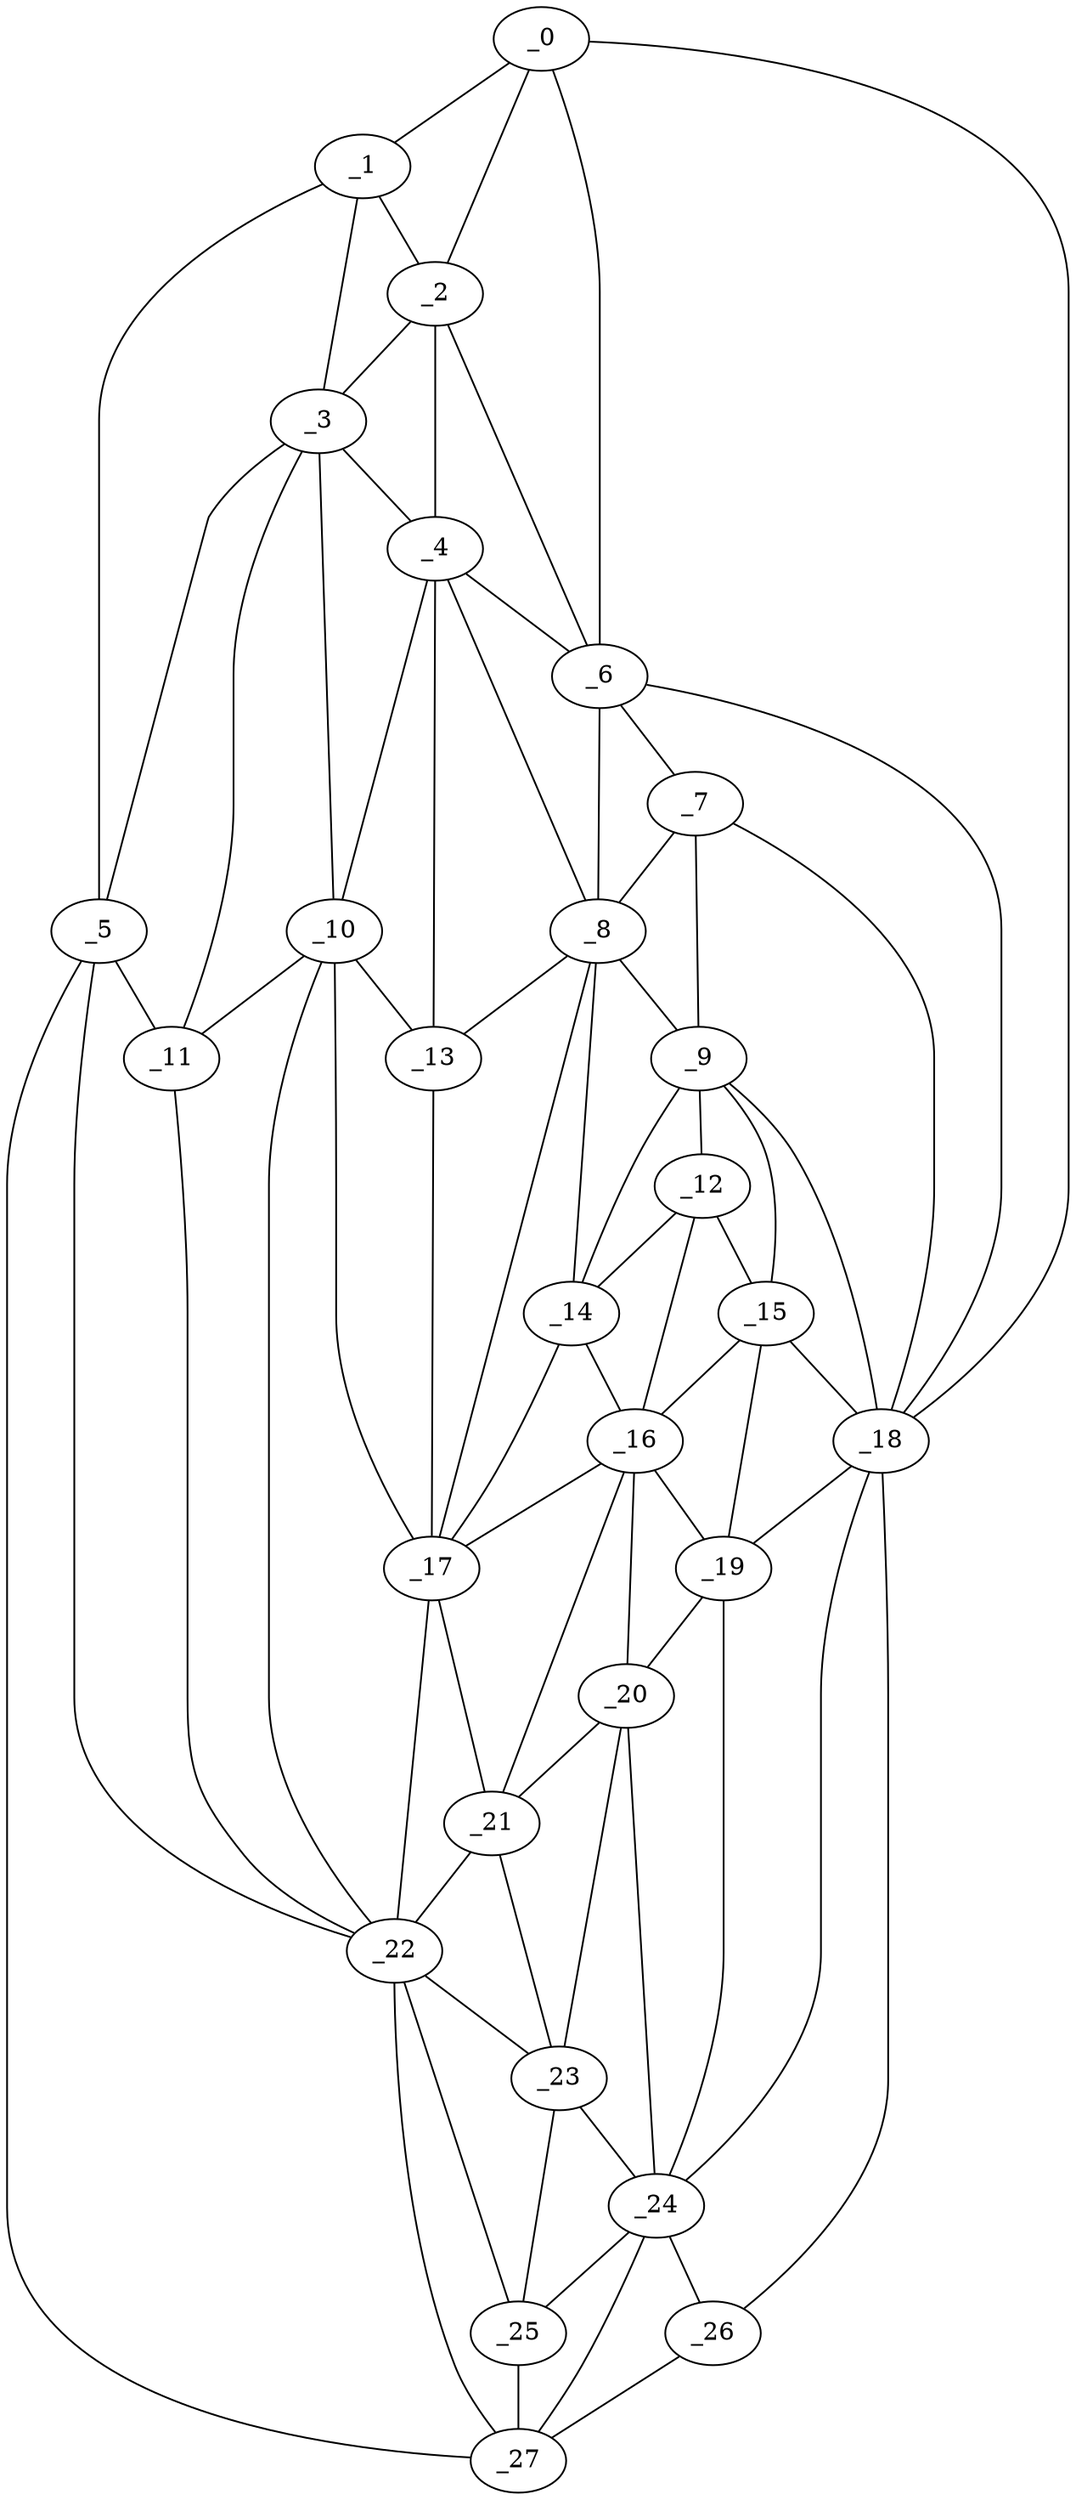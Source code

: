 graph "obj67__300.gxl" {
	_0	 [x=5,
		y=75];
	_1	 [x=6,
		y=97];
	_0 -- _1	 [valence=1];
	_2	 [x=29,
		y=68];
	_0 -- _2	 [valence=2];
	_6	 [x=49,
		y=49];
	_0 -- _6	 [valence=2];
	_18	 [x=88,
		y=21];
	_0 -- _18	 [valence=1];
	_1 -- _2	 [valence=2];
	_3	 [x=44,
		y=85];
	_1 -- _3	 [valence=1];
	_5	 [x=45,
		y=106];
	_1 -- _5	 [valence=1];
	_2 -- _3	 [valence=1];
	_4	 [x=45,
		y=61];
	_2 -- _4	 [valence=2];
	_2 -- _6	 [valence=2];
	_3 -- _4	 [valence=2];
	_3 -- _5	 [valence=2];
	_10	 [x=68,
		y=80];
	_3 -- _10	 [valence=2];
	_11	 [x=68,
		y=85];
	_3 -- _11	 [valence=2];
	_4 -- _6	 [valence=1];
	_8	 [x=60,
		y=53];
	_4 -- _8	 [valence=2];
	_4 -- _10	 [valence=1];
	_13	 [x=70,
		y=72];
	_4 -- _13	 [valence=2];
	_5 -- _11	 [valence=1];
	_22	 [x=102,
		y=63];
	_5 -- _22	 [valence=2];
	_27	 [x=126,
		y=49];
	_5 -- _27	 [valence=1];
	_7	 [x=57,
		y=44];
	_6 -- _7	 [valence=2];
	_6 -- _8	 [valence=1];
	_6 -- _18	 [valence=2];
	_7 -- _8	 [valence=1];
	_9	 [x=64,
		y=40];
	_7 -- _9	 [valence=2];
	_7 -- _18	 [valence=1];
	_8 -- _9	 [valence=2];
	_8 -- _13	 [valence=1];
	_14	 [x=72,
		y=46];
	_8 -- _14	 [valence=2];
	_17	 [x=83,
		y=61];
	_8 -- _17	 [valence=2];
	_12	 [x=70,
		y=41];
	_9 -- _12	 [valence=1];
	_9 -- _14	 [valence=2];
	_15	 [x=81,
		y=29];
	_9 -- _15	 [valence=2];
	_9 -- _18	 [valence=1];
	_10 -- _11	 [valence=1];
	_10 -- _13	 [valence=2];
	_10 -- _17	 [valence=2];
	_10 -- _22	 [valence=2];
	_11 -- _22	 [valence=2];
	_12 -- _14	 [valence=2];
	_12 -- _15	 [valence=1];
	_16	 [x=81,
		y=40];
	_12 -- _16	 [valence=2];
	_13 -- _17	 [valence=1];
	_14 -- _16	 [valence=1];
	_14 -- _17	 [valence=2];
	_15 -- _16	 [valence=2];
	_15 -- _18	 [valence=2];
	_19	 [x=90,
		y=35];
	_15 -- _19	 [valence=2];
	_16 -- _17	 [valence=2];
	_16 -- _19	 [valence=1];
	_20	 [x=90,
		y=40];
	_16 -- _20	 [valence=2];
	_21	 [x=91,
		y=57];
	_16 -- _21	 [valence=1];
	_17 -- _21	 [valence=2];
	_17 -- _22	 [valence=2];
	_18 -- _19	 [valence=1];
	_24	 [x=105,
		y=29];
	_18 -- _24	 [valence=2];
	_26	 [x=124,
		y=28];
	_18 -- _26	 [valence=1];
	_19 -- _20	 [valence=1];
	_19 -- _24	 [valence=2];
	_20 -- _21	 [valence=1];
	_23	 [x=103,
		y=53];
	_20 -- _23	 [valence=2];
	_20 -- _24	 [valence=1];
	_21 -- _22	 [valence=1];
	_21 -- _23	 [valence=2];
	_22 -- _23	 [valence=1];
	_25	 [x=107,
		y=55];
	_22 -- _25	 [valence=1];
	_22 -- _27	 [valence=1];
	_23 -- _24	 [valence=2];
	_23 -- _25	 [valence=2];
	_24 -- _25	 [valence=1];
	_24 -- _26	 [valence=2];
	_24 -- _27	 [valence=1];
	_25 -- _27	 [valence=2];
	_26 -- _27	 [valence=1];
}
